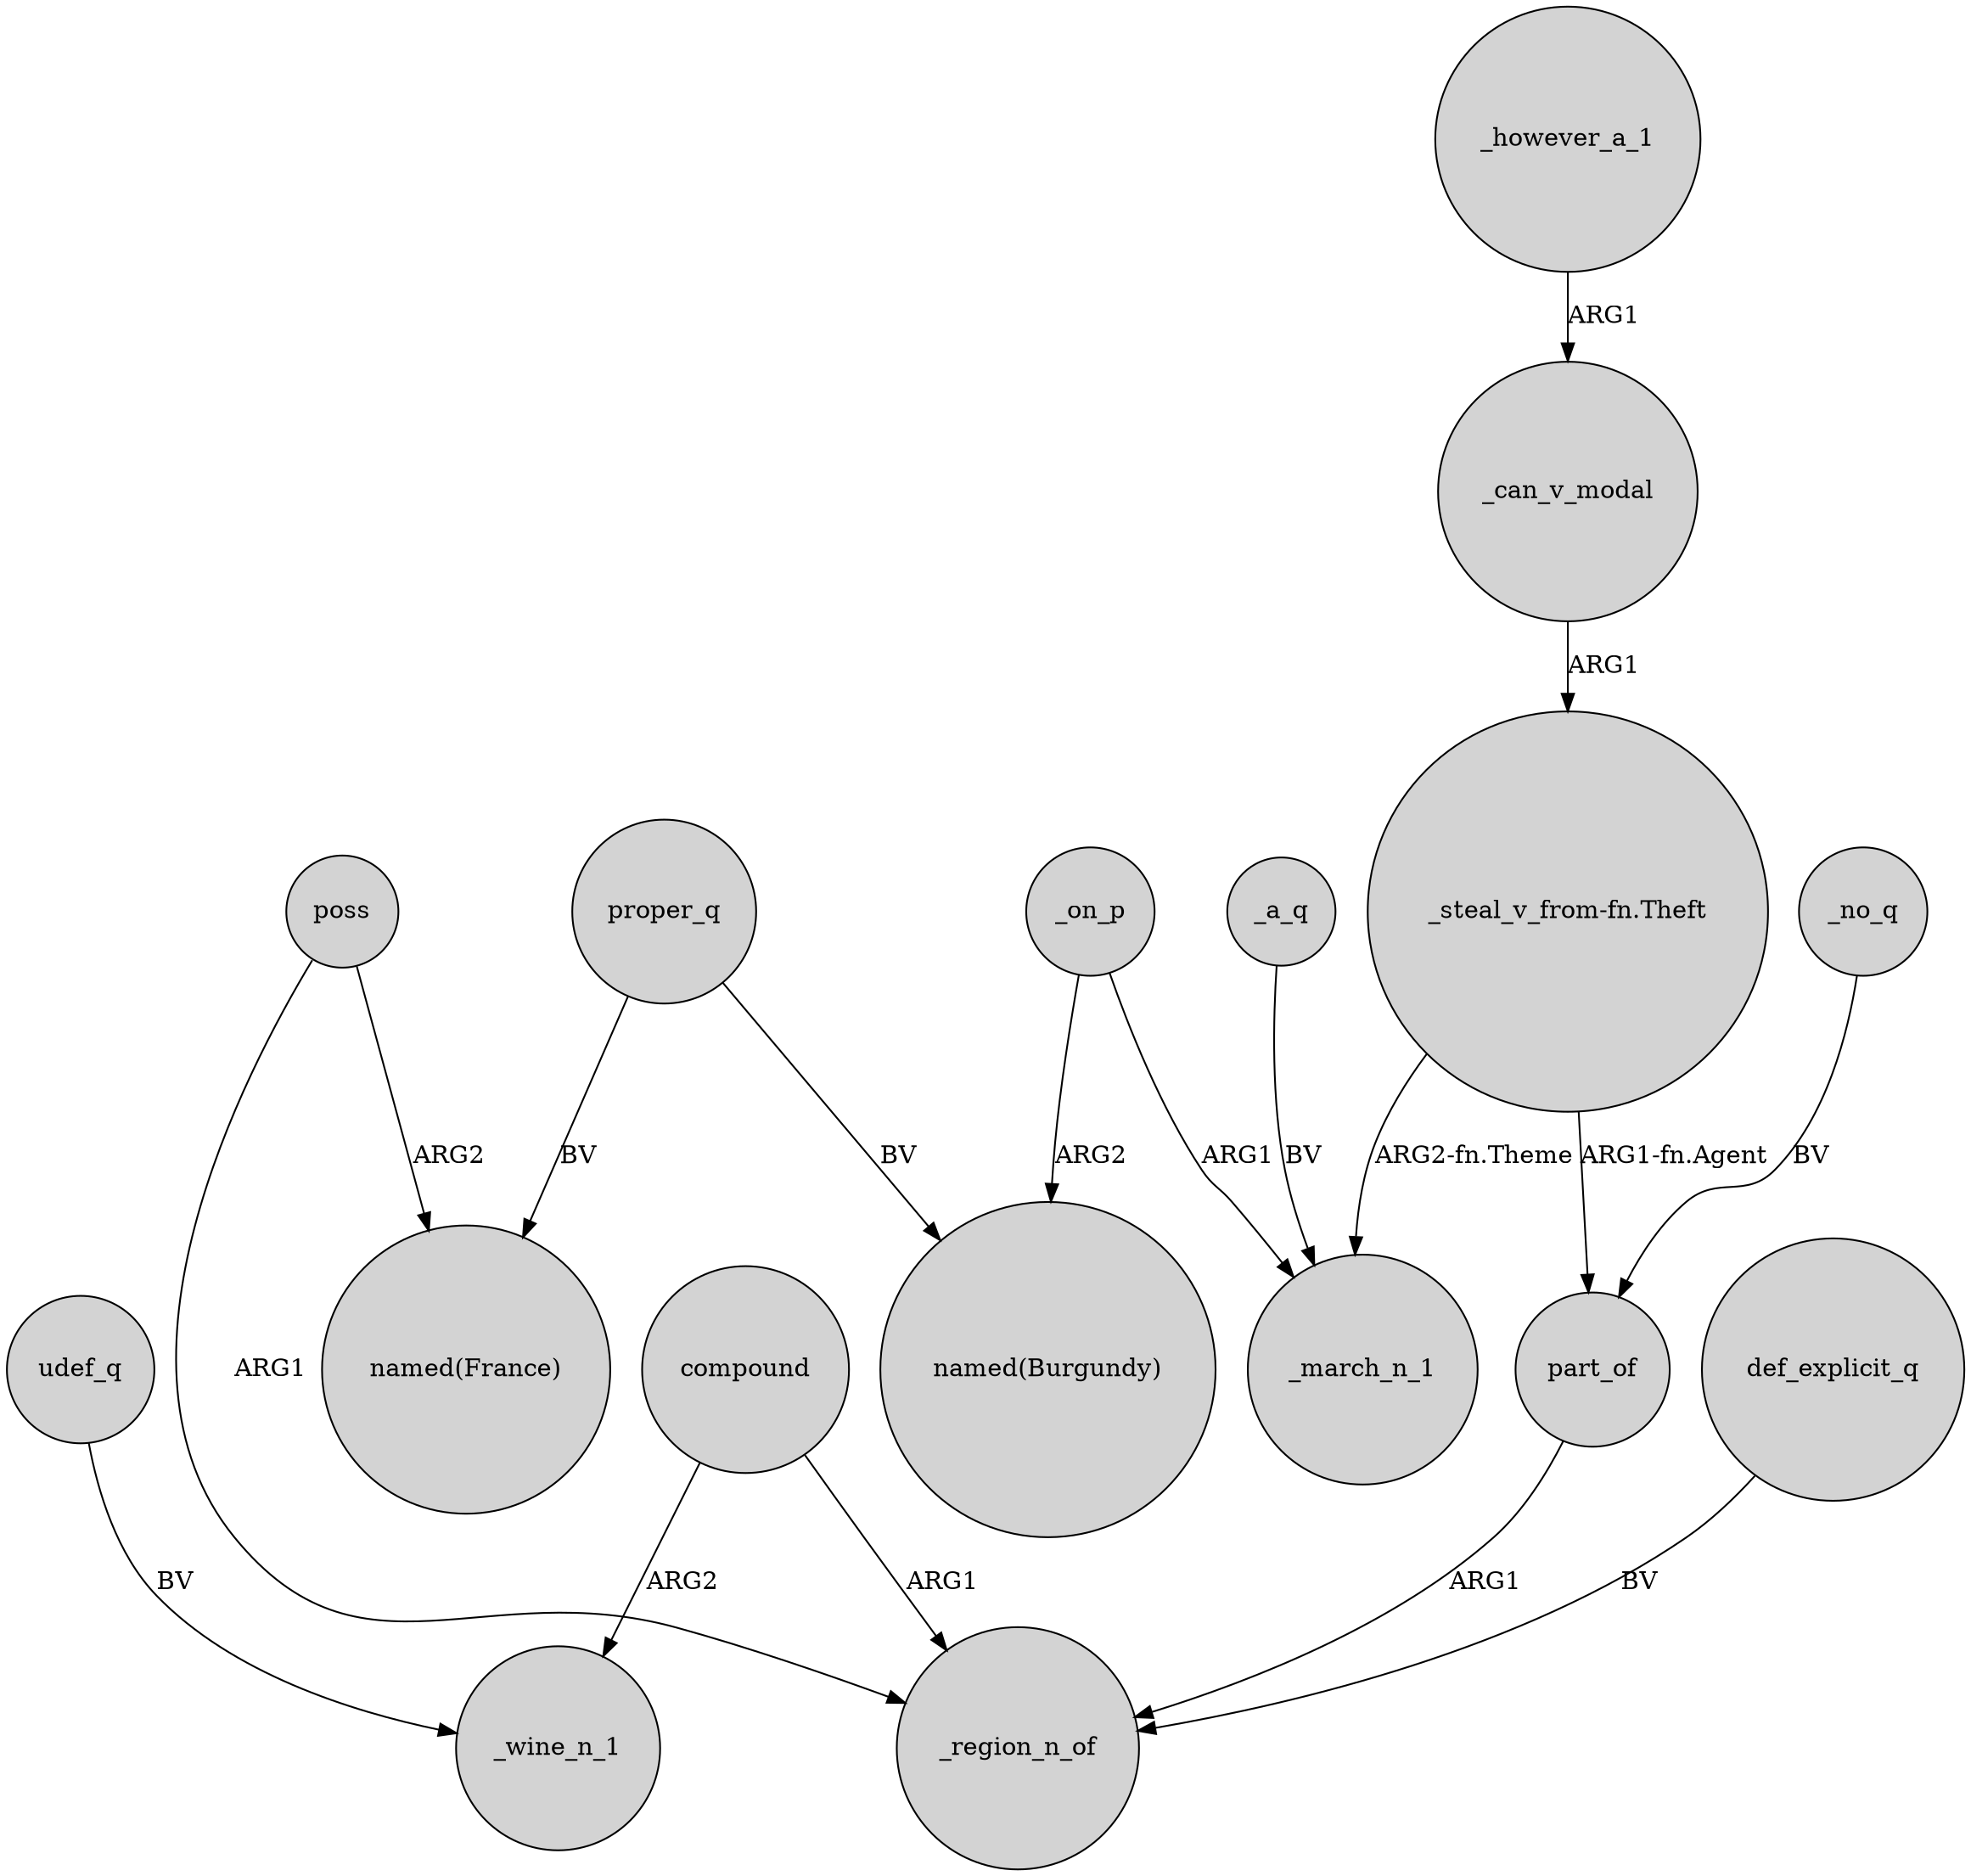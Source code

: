 digraph {
	node [shape=circle style=filled]
	_on_p -> _march_n_1 [label=ARG1]
	compound -> _wine_n_1 [label=ARG2]
	udef_q -> _wine_n_1 [label=BV]
	"_steal_v_from-fn.Theft" -> _march_n_1 [label="ARG2-fn.Theme"]
	compound -> _region_n_of [label=ARG1]
	_can_v_modal -> "_steal_v_from-fn.Theft" [label=ARG1]
	_on_p -> "named(Burgundy)" [label=ARG2]
	poss -> "named(France)" [label=ARG2]
	proper_q -> "named(Burgundy)" [label=BV]
	"_steal_v_from-fn.Theft" -> part_of [label="ARG1-fn.Agent"]
	_a_q -> _march_n_1 [label=BV]
	part_of -> _region_n_of [label=ARG1]
	_no_q -> part_of [label=BV]
	_however_a_1 -> _can_v_modal [label=ARG1]
	def_explicit_q -> _region_n_of [label=BV]
	proper_q -> "named(France)" [label=BV]
	poss -> _region_n_of [label=ARG1]
}
